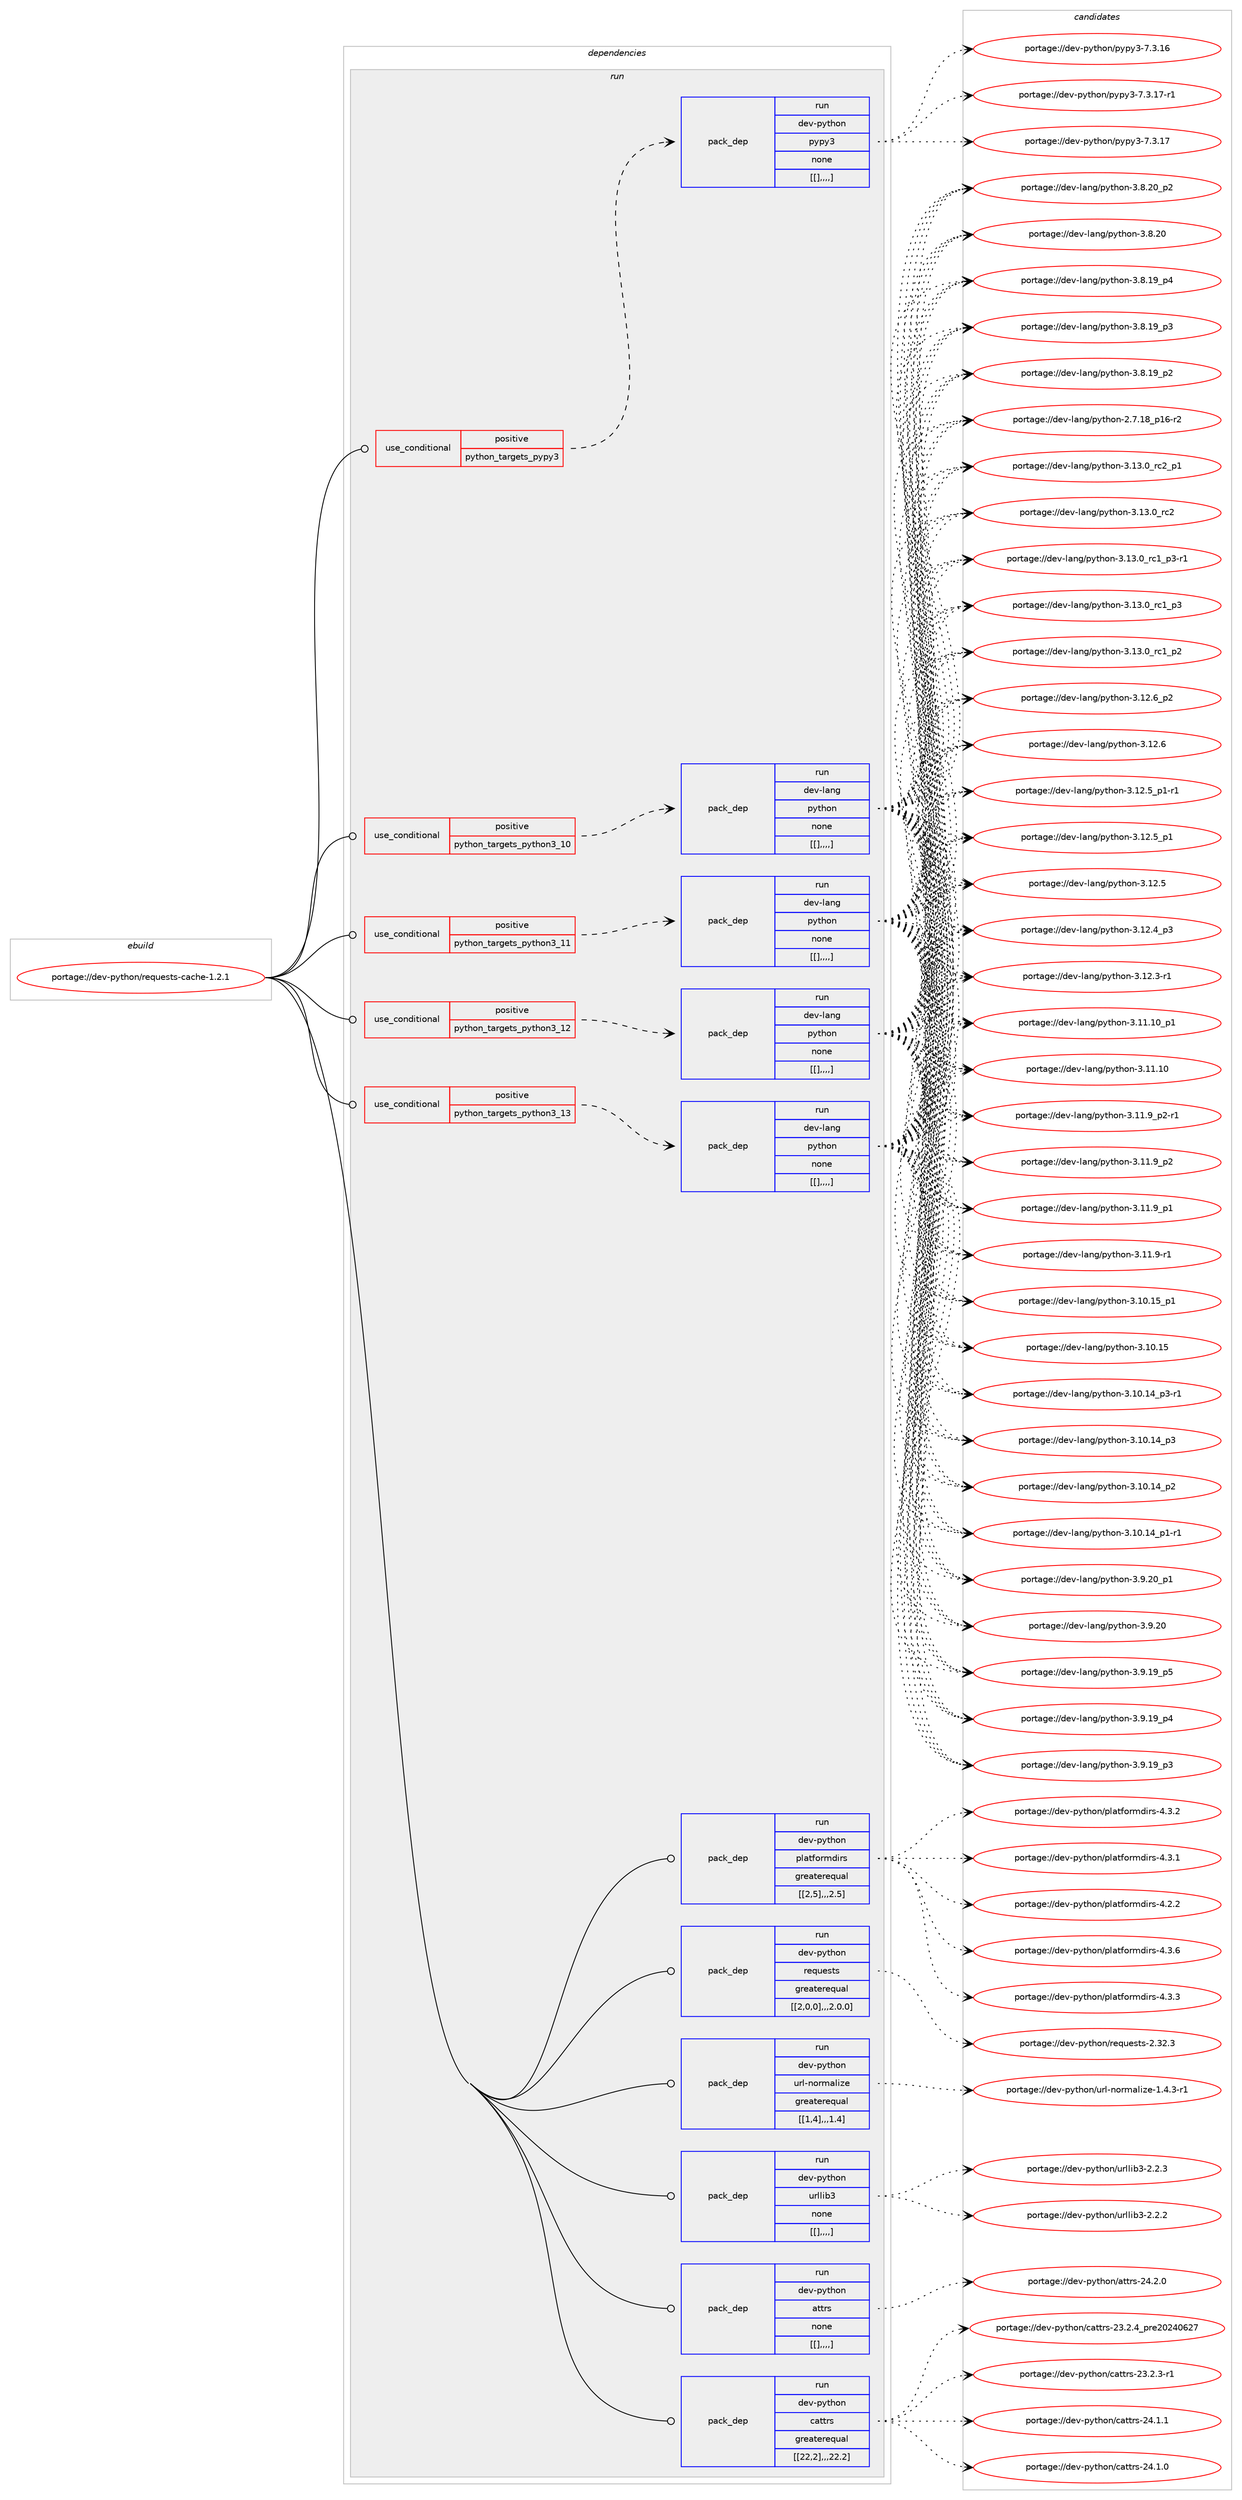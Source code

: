 digraph prolog {

# *************
# Graph options
# *************

newrank=true;
concentrate=true;
compound=true;
graph [rankdir=LR,fontname=Helvetica,fontsize=10,ranksep=1.5];#, ranksep=2.5, nodesep=0.2];
edge  [arrowhead=vee];
node  [fontname=Helvetica,fontsize=10];

# **********
# The ebuild
# **********

subgraph cluster_leftcol {
color=gray;
label=<<i>ebuild</i>>;
id [label="portage://dev-python/requests-cache-1.2.1", color=red, width=4, href="../dev-python/requests-cache-1.2.1.svg"];
}

# ****************
# The dependencies
# ****************

subgraph cluster_midcol {
color=gray;
label=<<i>dependencies</i>>;
subgraph cluster_compile {
fillcolor="#eeeeee";
style=filled;
label=<<i>compile</i>>;
}
subgraph cluster_compileandrun {
fillcolor="#eeeeee";
style=filled;
label=<<i>compile and run</i>>;
}
subgraph cluster_run {
fillcolor="#eeeeee";
style=filled;
label=<<i>run</i>>;
subgraph cond40677 {
dependency165095 [label=<<TABLE BORDER="0" CELLBORDER="1" CELLSPACING="0" CELLPADDING="4"><TR><TD ROWSPAN="3" CELLPADDING="10">use_conditional</TD></TR><TR><TD>positive</TD></TR><TR><TD>python_targets_pypy3</TD></TR></TABLE>>, shape=none, color=red];
subgraph pack123160 {
dependency165096 [label=<<TABLE BORDER="0" CELLBORDER="1" CELLSPACING="0" CELLPADDING="4" WIDTH="220"><TR><TD ROWSPAN="6" CELLPADDING="30">pack_dep</TD></TR><TR><TD WIDTH="110">run</TD></TR><TR><TD>dev-python</TD></TR><TR><TD>pypy3</TD></TR><TR><TD>none</TD></TR><TR><TD>[[],,,,]</TD></TR></TABLE>>, shape=none, color=blue];
}
dependency165095:e -> dependency165096:w [weight=20,style="dashed",arrowhead="vee"];
}
id:e -> dependency165095:w [weight=20,style="solid",arrowhead="odot"];
subgraph cond40678 {
dependency165097 [label=<<TABLE BORDER="0" CELLBORDER="1" CELLSPACING="0" CELLPADDING="4"><TR><TD ROWSPAN="3" CELLPADDING="10">use_conditional</TD></TR><TR><TD>positive</TD></TR><TR><TD>python_targets_python3_10</TD></TR></TABLE>>, shape=none, color=red];
subgraph pack123161 {
dependency165098 [label=<<TABLE BORDER="0" CELLBORDER="1" CELLSPACING="0" CELLPADDING="4" WIDTH="220"><TR><TD ROWSPAN="6" CELLPADDING="30">pack_dep</TD></TR><TR><TD WIDTH="110">run</TD></TR><TR><TD>dev-lang</TD></TR><TR><TD>python</TD></TR><TR><TD>none</TD></TR><TR><TD>[[],,,,]</TD></TR></TABLE>>, shape=none, color=blue];
}
dependency165097:e -> dependency165098:w [weight=20,style="dashed",arrowhead="vee"];
}
id:e -> dependency165097:w [weight=20,style="solid",arrowhead="odot"];
subgraph cond40679 {
dependency165099 [label=<<TABLE BORDER="0" CELLBORDER="1" CELLSPACING="0" CELLPADDING="4"><TR><TD ROWSPAN="3" CELLPADDING="10">use_conditional</TD></TR><TR><TD>positive</TD></TR><TR><TD>python_targets_python3_11</TD></TR></TABLE>>, shape=none, color=red];
subgraph pack123162 {
dependency165100 [label=<<TABLE BORDER="0" CELLBORDER="1" CELLSPACING="0" CELLPADDING="4" WIDTH="220"><TR><TD ROWSPAN="6" CELLPADDING="30">pack_dep</TD></TR><TR><TD WIDTH="110">run</TD></TR><TR><TD>dev-lang</TD></TR><TR><TD>python</TD></TR><TR><TD>none</TD></TR><TR><TD>[[],,,,]</TD></TR></TABLE>>, shape=none, color=blue];
}
dependency165099:e -> dependency165100:w [weight=20,style="dashed",arrowhead="vee"];
}
id:e -> dependency165099:w [weight=20,style="solid",arrowhead="odot"];
subgraph cond40680 {
dependency165101 [label=<<TABLE BORDER="0" CELLBORDER="1" CELLSPACING="0" CELLPADDING="4"><TR><TD ROWSPAN="3" CELLPADDING="10">use_conditional</TD></TR><TR><TD>positive</TD></TR><TR><TD>python_targets_python3_12</TD></TR></TABLE>>, shape=none, color=red];
subgraph pack123163 {
dependency165102 [label=<<TABLE BORDER="0" CELLBORDER="1" CELLSPACING="0" CELLPADDING="4" WIDTH="220"><TR><TD ROWSPAN="6" CELLPADDING="30">pack_dep</TD></TR><TR><TD WIDTH="110">run</TD></TR><TR><TD>dev-lang</TD></TR><TR><TD>python</TD></TR><TR><TD>none</TD></TR><TR><TD>[[],,,,]</TD></TR></TABLE>>, shape=none, color=blue];
}
dependency165101:e -> dependency165102:w [weight=20,style="dashed",arrowhead="vee"];
}
id:e -> dependency165101:w [weight=20,style="solid",arrowhead="odot"];
subgraph cond40681 {
dependency165103 [label=<<TABLE BORDER="0" CELLBORDER="1" CELLSPACING="0" CELLPADDING="4"><TR><TD ROWSPAN="3" CELLPADDING="10">use_conditional</TD></TR><TR><TD>positive</TD></TR><TR><TD>python_targets_python3_13</TD></TR></TABLE>>, shape=none, color=red];
subgraph pack123164 {
dependency165104 [label=<<TABLE BORDER="0" CELLBORDER="1" CELLSPACING="0" CELLPADDING="4" WIDTH="220"><TR><TD ROWSPAN="6" CELLPADDING="30">pack_dep</TD></TR><TR><TD WIDTH="110">run</TD></TR><TR><TD>dev-lang</TD></TR><TR><TD>python</TD></TR><TR><TD>none</TD></TR><TR><TD>[[],,,,]</TD></TR></TABLE>>, shape=none, color=blue];
}
dependency165103:e -> dependency165104:w [weight=20,style="dashed",arrowhead="vee"];
}
id:e -> dependency165103:w [weight=20,style="solid",arrowhead="odot"];
subgraph pack123165 {
dependency165105 [label=<<TABLE BORDER="0" CELLBORDER="1" CELLSPACING="0" CELLPADDING="4" WIDTH="220"><TR><TD ROWSPAN="6" CELLPADDING="30">pack_dep</TD></TR><TR><TD WIDTH="110">run</TD></TR><TR><TD>dev-python</TD></TR><TR><TD>attrs</TD></TR><TR><TD>none</TD></TR><TR><TD>[[],,,,]</TD></TR></TABLE>>, shape=none, color=blue];
}
id:e -> dependency165105:w [weight=20,style="solid",arrowhead="odot"];
subgraph pack123166 {
dependency165106 [label=<<TABLE BORDER="0" CELLBORDER="1" CELLSPACING="0" CELLPADDING="4" WIDTH="220"><TR><TD ROWSPAN="6" CELLPADDING="30">pack_dep</TD></TR><TR><TD WIDTH="110">run</TD></TR><TR><TD>dev-python</TD></TR><TR><TD>cattrs</TD></TR><TR><TD>greaterequal</TD></TR><TR><TD>[[22,2],,,22.2]</TD></TR></TABLE>>, shape=none, color=blue];
}
id:e -> dependency165106:w [weight=20,style="solid",arrowhead="odot"];
subgraph pack123167 {
dependency165107 [label=<<TABLE BORDER="0" CELLBORDER="1" CELLSPACING="0" CELLPADDING="4" WIDTH="220"><TR><TD ROWSPAN="6" CELLPADDING="30">pack_dep</TD></TR><TR><TD WIDTH="110">run</TD></TR><TR><TD>dev-python</TD></TR><TR><TD>platformdirs</TD></TR><TR><TD>greaterequal</TD></TR><TR><TD>[[2,5],,,2.5]</TD></TR></TABLE>>, shape=none, color=blue];
}
id:e -> dependency165107:w [weight=20,style="solid",arrowhead="odot"];
subgraph pack123168 {
dependency165108 [label=<<TABLE BORDER="0" CELLBORDER="1" CELLSPACING="0" CELLPADDING="4" WIDTH="220"><TR><TD ROWSPAN="6" CELLPADDING="30">pack_dep</TD></TR><TR><TD WIDTH="110">run</TD></TR><TR><TD>dev-python</TD></TR><TR><TD>requests</TD></TR><TR><TD>greaterequal</TD></TR><TR><TD>[[2,0,0],,,2.0.0]</TD></TR></TABLE>>, shape=none, color=blue];
}
id:e -> dependency165108:w [weight=20,style="solid",arrowhead="odot"];
subgraph pack123169 {
dependency165109 [label=<<TABLE BORDER="0" CELLBORDER="1" CELLSPACING="0" CELLPADDING="4" WIDTH="220"><TR><TD ROWSPAN="6" CELLPADDING="30">pack_dep</TD></TR><TR><TD WIDTH="110">run</TD></TR><TR><TD>dev-python</TD></TR><TR><TD>url-normalize</TD></TR><TR><TD>greaterequal</TD></TR><TR><TD>[[1,4],,,1.4]</TD></TR></TABLE>>, shape=none, color=blue];
}
id:e -> dependency165109:w [weight=20,style="solid",arrowhead="odot"];
subgraph pack123170 {
dependency165110 [label=<<TABLE BORDER="0" CELLBORDER="1" CELLSPACING="0" CELLPADDING="4" WIDTH="220"><TR><TD ROWSPAN="6" CELLPADDING="30">pack_dep</TD></TR><TR><TD WIDTH="110">run</TD></TR><TR><TD>dev-python</TD></TR><TR><TD>urllib3</TD></TR><TR><TD>none</TD></TR><TR><TD>[[],,,,]</TD></TR></TABLE>>, shape=none, color=blue];
}
id:e -> dependency165110:w [weight=20,style="solid",arrowhead="odot"];
}
}

# **************
# The candidates
# **************

subgraph cluster_choices {
rank=same;
color=gray;
label=<<i>candidates</i>>;

subgraph choice123160 {
color=black;
nodesep=1;
choice100101118451121211161041111104711212111212151455546514649554511449 [label="portage://dev-python/pypy3-7.3.17-r1", color=red, width=4,href="../dev-python/pypy3-7.3.17-r1.svg"];
choice10010111845112121116104111110471121211121215145554651464955 [label="portage://dev-python/pypy3-7.3.17", color=red, width=4,href="../dev-python/pypy3-7.3.17.svg"];
choice10010111845112121116104111110471121211121215145554651464954 [label="portage://dev-python/pypy3-7.3.16", color=red, width=4,href="../dev-python/pypy3-7.3.16.svg"];
dependency165096:e -> choice100101118451121211161041111104711212111212151455546514649554511449:w [style=dotted,weight="100"];
dependency165096:e -> choice10010111845112121116104111110471121211121215145554651464955:w [style=dotted,weight="100"];
dependency165096:e -> choice10010111845112121116104111110471121211121215145554651464954:w [style=dotted,weight="100"];
}
subgraph choice123161 {
color=black;
nodesep=1;
choice100101118451089711010347112121116104111110455146495146489511499509511249 [label="portage://dev-lang/python-3.13.0_rc2_p1", color=red, width=4,href="../dev-lang/python-3.13.0_rc2_p1.svg"];
choice10010111845108971101034711212111610411111045514649514648951149950 [label="portage://dev-lang/python-3.13.0_rc2", color=red, width=4,href="../dev-lang/python-3.13.0_rc2.svg"];
choice1001011184510897110103471121211161041111104551464951464895114994995112514511449 [label="portage://dev-lang/python-3.13.0_rc1_p3-r1", color=red, width=4,href="../dev-lang/python-3.13.0_rc1_p3-r1.svg"];
choice100101118451089711010347112121116104111110455146495146489511499499511251 [label="portage://dev-lang/python-3.13.0_rc1_p3", color=red, width=4,href="../dev-lang/python-3.13.0_rc1_p3.svg"];
choice100101118451089711010347112121116104111110455146495146489511499499511250 [label="portage://dev-lang/python-3.13.0_rc1_p2", color=red, width=4,href="../dev-lang/python-3.13.0_rc1_p2.svg"];
choice100101118451089711010347112121116104111110455146495046549511250 [label="portage://dev-lang/python-3.12.6_p2", color=red, width=4,href="../dev-lang/python-3.12.6_p2.svg"];
choice10010111845108971101034711212111610411111045514649504654 [label="portage://dev-lang/python-3.12.6", color=red, width=4,href="../dev-lang/python-3.12.6.svg"];
choice1001011184510897110103471121211161041111104551464950465395112494511449 [label="portage://dev-lang/python-3.12.5_p1-r1", color=red, width=4,href="../dev-lang/python-3.12.5_p1-r1.svg"];
choice100101118451089711010347112121116104111110455146495046539511249 [label="portage://dev-lang/python-3.12.5_p1", color=red, width=4,href="../dev-lang/python-3.12.5_p1.svg"];
choice10010111845108971101034711212111610411111045514649504653 [label="portage://dev-lang/python-3.12.5", color=red, width=4,href="../dev-lang/python-3.12.5.svg"];
choice100101118451089711010347112121116104111110455146495046529511251 [label="portage://dev-lang/python-3.12.4_p3", color=red, width=4,href="../dev-lang/python-3.12.4_p3.svg"];
choice100101118451089711010347112121116104111110455146495046514511449 [label="portage://dev-lang/python-3.12.3-r1", color=red, width=4,href="../dev-lang/python-3.12.3-r1.svg"];
choice10010111845108971101034711212111610411111045514649494649489511249 [label="portage://dev-lang/python-3.11.10_p1", color=red, width=4,href="../dev-lang/python-3.11.10_p1.svg"];
choice1001011184510897110103471121211161041111104551464949464948 [label="portage://dev-lang/python-3.11.10", color=red, width=4,href="../dev-lang/python-3.11.10.svg"];
choice1001011184510897110103471121211161041111104551464949465795112504511449 [label="portage://dev-lang/python-3.11.9_p2-r1", color=red, width=4,href="../dev-lang/python-3.11.9_p2-r1.svg"];
choice100101118451089711010347112121116104111110455146494946579511250 [label="portage://dev-lang/python-3.11.9_p2", color=red, width=4,href="../dev-lang/python-3.11.9_p2.svg"];
choice100101118451089711010347112121116104111110455146494946579511249 [label="portage://dev-lang/python-3.11.9_p1", color=red, width=4,href="../dev-lang/python-3.11.9_p1.svg"];
choice100101118451089711010347112121116104111110455146494946574511449 [label="portage://dev-lang/python-3.11.9-r1", color=red, width=4,href="../dev-lang/python-3.11.9-r1.svg"];
choice10010111845108971101034711212111610411111045514649484649539511249 [label="portage://dev-lang/python-3.10.15_p1", color=red, width=4,href="../dev-lang/python-3.10.15_p1.svg"];
choice1001011184510897110103471121211161041111104551464948464953 [label="portage://dev-lang/python-3.10.15", color=red, width=4,href="../dev-lang/python-3.10.15.svg"];
choice100101118451089711010347112121116104111110455146494846495295112514511449 [label="portage://dev-lang/python-3.10.14_p3-r1", color=red, width=4,href="../dev-lang/python-3.10.14_p3-r1.svg"];
choice10010111845108971101034711212111610411111045514649484649529511251 [label="portage://dev-lang/python-3.10.14_p3", color=red, width=4,href="../dev-lang/python-3.10.14_p3.svg"];
choice10010111845108971101034711212111610411111045514649484649529511250 [label="portage://dev-lang/python-3.10.14_p2", color=red, width=4,href="../dev-lang/python-3.10.14_p2.svg"];
choice100101118451089711010347112121116104111110455146494846495295112494511449 [label="portage://dev-lang/python-3.10.14_p1-r1", color=red, width=4,href="../dev-lang/python-3.10.14_p1-r1.svg"];
choice100101118451089711010347112121116104111110455146574650489511249 [label="portage://dev-lang/python-3.9.20_p1", color=red, width=4,href="../dev-lang/python-3.9.20_p1.svg"];
choice10010111845108971101034711212111610411111045514657465048 [label="portage://dev-lang/python-3.9.20", color=red, width=4,href="../dev-lang/python-3.9.20.svg"];
choice100101118451089711010347112121116104111110455146574649579511253 [label="portage://dev-lang/python-3.9.19_p5", color=red, width=4,href="../dev-lang/python-3.9.19_p5.svg"];
choice100101118451089711010347112121116104111110455146574649579511252 [label="portage://dev-lang/python-3.9.19_p4", color=red, width=4,href="../dev-lang/python-3.9.19_p4.svg"];
choice100101118451089711010347112121116104111110455146574649579511251 [label="portage://dev-lang/python-3.9.19_p3", color=red, width=4,href="../dev-lang/python-3.9.19_p3.svg"];
choice100101118451089711010347112121116104111110455146564650489511250 [label="portage://dev-lang/python-3.8.20_p2", color=red, width=4,href="../dev-lang/python-3.8.20_p2.svg"];
choice10010111845108971101034711212111610411111045514656465048 [label="portage://dev-lang/python-3.8.20", color=red, width=4,href="../dev-lang/python-3.8.20.svg"];
choice100101118451089711010347112121116104111110455146564649579511252 [label="portage://dev-lang/python-3.8.19_p4", color=red, width=4,href="../dev-lang/python-3.8.19_p4.svg"];
choice100101118451089711010347112121116104111110455146564649579511251 [label="portage://dev-lang/python-3.8.19_p3", color=red, width=4,href="../dev-lang/python-3.8.19_p3.svg"];
choice100101118451089711010347112121116104111110455146564649579511250 [label="portage://dev-lang/python-3.8.19_p2", color=red, width=4,href="../dev-lang/python-3.8.19_p2.svg"];
choice100101118451089711010347112121116104111110455046554649569511249544511450 [label="portage://dev-lang/python-2.7.18_p16-r2", color=red, width=4,href="../dev-lang/python-2.7.18_p16-r2.svg"];
dependency165098:e -> choice100101118451089711010347112121116104111110455146495146489511499509511249:w [style=dotted,weight="100"];
dependency165098:e -> choice10010111845108971101034711212111610411111045514649514648951149950:w [style=dotted,weight="100"];
dependency165098:e -> choice1001011184510897110103471121211161041111104551464951464895114994995112514511449:w [style=dotted,weight="100"];
dependency165098:e -> choice100101118451089711010347112121116104111110455146495146489511499499511251:w [style=dotted,weight="100"];
dependency165098:e -> choice100101118451089711010347112121116104111110455146495146489511499499511250:w [style=dotted,weight="100"];
dependency165098:e -> choice100101118451089711010347112121116104111110455146495046549511250:w [style=dotted,weight="100"];
dependency165098:e -> choice10010111845108971101034711212111610411111045514649504654:w [style=dotted,weight="100"];
dependency165098:e -> choice1001011184510897110103471121211161041111104551464950465395112494511449:w [style=dotted,weight="100"];
dependency165098:e -> choice100101118451089711010347112121116104111110455146495046539511249:w [style=dotted,weight="100"];
dependency165098:e -> choice10010111845108971101034711212111610411111045514649504653:w [style=dotted,weight="100"];
dependency165098:e -> choice100101118451089711010347112121116104111110455146495046529511251:w [style=dotted,weight="100"];
dependency165098:e -> choice100101118451089711010347112121116104111110455146495046514511449:w [style=dotted,weight="100"];
dependency165098:e -> choice10010111845108971101034711212111610411111045514649494649489511249:w [style=dotted,weight="100"];
dependency165098:e -> choice1001011184510897110103471121211161041111104551464949464948:w [style=dotted,weight="100"];
dependency165098:e -> choice1001011184510897110103471121211161041111104551464949465795112504511449:w [style=dotted,weight="100"];
dependency165098:e -> choice100101118451089711010347112121116104111110455146494946579511250:w [style=dotted,weight="100"];
dependency165098:e -> choice100101118451089711010347112121116104111110455146494946579511249:w [style=dotted,weight="100"];
dependency165098:e -> choice100101118451089711010347112121116104111110455146494946574511449:w [style=dotted,weight="100"];
dependency165098:e -> choice10010111845108971101034711212111610411111045514649484649539511249:w [style=dotted,weight="100"];
dependency165098:e -> choice1001011184510897110103471121211161041111104551464948464953:w [style=dotted,weight="100"];
dependency165098:e -> choice100101118451089711010347112121116104111110455146494846495295112514511449:w [style=dotted,weight="100"];
dependency165098:e -> choice10010111845108971101034711212111610411111045514649484649529511251:w [style=dotted,weight="100"];
dependency165098:e -> choice10010111845108971101034711212111610411111045514649484649529511250:w [style=dotted,weight="100"];
dependency165098:e -> choice100101118451089711010347112121116104111110455146494846495295112494511449:w [style=dotted,weight="100"];
dependency165098:e -> choice100101118451089711010347112121116104111110455146574650489511249:w [style=dotted,weight="100"];
dependency165098:e -> choice10010111845108971101034711212111610411111045514657465048:w [style=dotted,weight="100"];
dependency165098:e -> choice100101118451089711010347112121116104111110455146574649579511253:w [style=dotted,weight="100"];
dependency165098:e -> choice100101118451089711010347112121116104111110455146574649579511252:w [style=dotted,weight="100"];
dependency165098:e -> choice100101118451089711010347112121116104111110455146574649579511251:w [style=dotted,weight="100"];
dependency165098:e -> choice100101118451089711010347112121116104111110455146564650489511250:w [style=dotted,weight="100"];
dependency165098:e -> choice10010111845108971101034711212111610411111045514656465048:w [style=dotted,weight="100"];
dependency165098:e -> choice100101118451089711010347112121116104111110455146564649579511252:w [style=dotted,weight="100"];
dependency165098:e -> choice100101118451089711010347112121116104111110455146564649579511251:w [style=dotted,weight="100"];
dependency165098:e -> choice100101118451089711010347112121116104111110455146564649579511250:w [style=dotted,weight="100"];
dependency165098:e -> choice100101118451089711010347112121116104111110455046554649569511249544511450:w [style=dotted,weight="100"];
}
subgraph choice123162 {
color=black;
nodesep=1;
choice100101118451089711010347112121116104111110455146495146489511499509511249 [label="portage://dev-lang/python-3.13.0_rc2_p1", color=red, width=4,href="../dev-lang/python-3.13.0_rc2_p1.svg"];
choice10010111845108971101034711212111610411111045514649514648951149950 [label="portage://dev-lang/python-3.13.0_rc2", color=red, width=4,href="../dev-lang/python-3.13.0_rc2.svg"];
choice1001011184510897110103471121211161041111104551464951464895114994995112514511449 [label="portage://dev-lang/python-3.13.0_rc1_p3-r1", color=red, width=4,href="../dev-lang/python-3.13.0_rc1_p3-r1.svg"];
choice100101118451089711010347112121116104111110455146495146489511499499511251 [label="portage://dev-lang/python-3.13.0_rc1_p3", color=red, width=4,href="../dev-lang/python-3.13.0_rc1_p3.svg"];
choice100101118451089711010347112121116104111110455146495146489511499499511250 [label="portage://dev-lang/python-3.13.0_rc1_p2", color=red, width=4,href="../dev-lang/python-3.13.0_rc1_p2.svg"];
choice100101118451089711010347112121116104111110455146495046549511250 [label="portage://dev-lang/python-3.12.6_p2", color=red, width=4,href="../dev-lang/python-3.12.6_p2.svg"];
choice10010111845108971101034711212111610411111045514649504654 [label="portage://dev-lang/python-3.12.6", color=red, width=4,href="../dev-lang/python-3.12.6.svg"];
choice1001011184510897110103471121211161041111104551464950465395112494511449 [label="portage://dev-lang/python-3.12.5_p1-r1", color=red, width=4,href="../dev-lang/python-3.12.5_p1-r1.svg"];
choice100101118451089711010347112121116104111110455146495046539511249 [label="portage://dev-lang/python-3.12.5_p1", color=red, width=4,href="../dev-lang/python-3.12.5_p1.svg"];
choice10010111845108971101034711212111610411111045514649504653 [label="portage://dev-lang/python-3.12.5", color=red, width=4,href="../dev-lang/python-3.12.5.svg"];
choice100101118451089711010347112121116104111110455146495046529511251 [label="portage://dev-lang/python-3.12.4_p3", color=red, width=4,href="../dev-lang/python-3.12.4_p3.svg"];
choice100101118451089711010347112121116104111110455146495046514511449 [label="portage://dev-lang/python-3.12.3-r1", color=red, width=4,href="../dev-lang/python-3.12.3-r1.svg"];
choice10010111845108971101034711212111610411111045514649494649489511249 [label="portage://dev-lang/python-3.11.10_p1", color=red, width=4,href="../dev-lang/python-3.11.10_p1.svg"];
choice1001011184510897110103471121211161041111104551464949464948 [label="portage://dev-lang/python-3.11.10", color=red, width=4,href="../dev-lang/python-3.11.10.svg"];
choice1001011184510897110103471121211161041111104551464949465795112504511449 [label="portage://dev-lang/python-3.11.9_p2-r1", color=red, width=4,href="../dev-lang/python-3.11.9_p2-r1.svg"];
choice100101118451089711010347112121116104111110455146494946579511250 [label="portage://dev-lang/python-3.11.9_p2", color=red, width=4,href="../dev-lang/python-3.11.9_p2.svg"];
choice100101118451089711010347112121116104111110455146494946579511249 [label="portage://dev-lang/python-3.11.9_p1", color=red, width=4,href="../dev-lang/python-3.11.9_p1.svg"];
choice100101118451089711010347112121116104111110455146494946574511449 [label="portage://dev-lang/python-3.11.9-r1", color=red, width=4,href="../dev-lang/python-3.11.9-r1.svg"];
choice10010111845108971101034711212111610411111045514649484649539511249 [label="portage://dev-lang/python-3.10.15_p1", color=red, width=4,href="../dev-lang/python-3.10.15_p1.svg"];
choice1001011184510897110103471121211161041111104551464948464953 [label="portage://dev-lang/python-3.10.15", color=red, width=4,href="../dev-lang/python-3.10.15.svg"];
choice100101118451089711010347112121116104111110455146494846495295112514511449 [label="portage://dev-lang/python-3.10.14_p3-r1", color=red, width=4,href="../dev-lang/python-3.10.14_p3-r1.svg"];
choice10010111845108971101034711212111610411111045514649484649529511251 [label="portage://dev-lang/python-3.10.14_p3", color=red, width=4,href="../dev-lang/python-3.10.14_p3.svg"];
choice10010111845108971101034711212111610411111045514649484649529511250 [label="portage://dev-lang/python-3.10.14_p2", color=red, width=4,href="../dev-lang/python-3.10.14_p2.svg"];
choice100101118451089711010347112121116104111110455146494846495295112494511449 [label="portage://dev-lang/python-3.10.14_p1-r1", color=red, width=4,href="../dev-lang/python-3.10.14_p1-r1.svg"];
choice100101118451089711010347112121116104111110455146574650489511249 [label="portage://dev-lang/python-3.9.20_p1", color=red, width=4,href="../dev-lang/python-3.9.20_p1.svg"];
choice10010111845108971101034711212111610411111045514657465048 [label="portage://dev-lang/python-3.9.20", color=red, width=4,href="../dev-lang/python-3.9.20.svg"];
choice100101118451089711010347112121116104111110455146574649579511253 [label="portage://dev-lang/python-3.9.19_p5", color=red, width=4,href="../dev-lang/python-3.9.19_p5.svg"];
choice100101118451089711010347112121116104111110455146574649579511252 [label="portage://dev-lang/python-3.9.19_p4", color=red, width=4,href="../dev-lang/python-3.9.19_p4.svg"];
choice100101118451089711010347112121116104111110455146574649579511251 [label="portage://dev-lang/python-3.9.19_p3", color=red, width=4,href="../dev-lang/python-3.9.19_p3.svg"];
choice100101118451089711010347112121116104111110455146564650489511250 [label="portage://dev-lang/python-3.8.20_p2", color=red, width=4,href="../dev-lang/python-3.8.20_p2.svg"];
choice10010111845108971101034711212111610411111045514656465048 [label="portage://dev-lang/python-3.8.20", color=red, width=4,href="../dev-lang/python-3.8.20.svg"];
choice100101118451089711010347112121116104111110455146564649579511252 [label="portage://dev-lang/python-3.8.19_p4", color=red, width=4,href="../dev-lang/python-3.8.19_p4.svg"];
choice100101118451089711010347112121116104111110455146564649579511251 [label="portage://dev-lang/python-3.8.19_p3", color=red, width=4,href="../dev-lang/python-3.8.19_p3.svg"];
choice100101118451089711010347112121116104111110455146564649579511250 [label="portage://dev-lang/python-3.8.19_p2", color=red, width=4,href="../dev-lang/python-3.8.19_p2.svg"];
choice100101118451089711010347112121116104111110455046554649569511249544511450 [label="portage://dev-lang/python-2.7.18_p16-r2", color=red, width=4,href="../dev-lang/python-2.7.18_p16-r2.svg"];
dependency165100:e -> choice100101118451089711010347112121116104111110455146495146489511499509511249:w [style=dotted,weight="100"];
dependency165100:e -> choice10010111845108971101034711212111610411111045514649514648951149950:w [style=dotted,weight="100"];
dependency165100:e -> choice1001011184510897110103471121211161041111104551464951464895114994995112514511449:w [style=dotted,weight="100"];
dependency165100:e -> choice100101118451089711010347112121116104111110455146495146489511499499511251:w [style=dotted,weight="100"];
dependency165100:e -> choice100101118451089711010347112121116104111110455146495146489511499499511250:w [style=dotted,weight="100"];
dependency165100:e -> choice100101118451089711010347112121116104111110455146495046549511250:w [style=dotted,weight="100"];
dependency165100:e -> choice10010111845108971101034711212111610411111045514649504654:w [style=dotted,weight="100"];
dependency165100:e -> choice1001011184510897110103471121211161041111104551464950465395112494511449:w [style=dotted,weight="100"];
dependency165100:e -> choice100101118451089711010347112121116104111110455146495046539511249:w [style=dotted,weight="100"];
dependency165100:e -> choice10010111845108971101034711212111610411111045514649504653:w [style=dotted,weight="100"];
dependency165100:e -> choice100101118451089711010347112121116104111110455146495046529511251:w [style=dotted,weight="100"];
dependency165100:e -> choice100101118451089711010347112121116104111110455146495046514511449:w [style=dotted,weight="100"];
dependency165100:e -> choice10010111845108971101034711212111610411111045514649494649489511249:w [style=dotted,weight="100"];
dependency165100:e -> choice1001011184510897110103471121211161041111104551464949464948:w [style=dotted,weight="100"];
dependency165100:e -> choice1001011184510897110103471121211161041111104551464949465795112504511449:w [style=dotted,weight="100"];
dependency165100:e -> choice100101118451089711010347112121116104111110455146494946579511250:w [style=dotted,weight="100"];
dependency165100:e -> choice100101118451089711010347112121116104111110455146494946579511249:w [style=dotted,weight="100"];
dependency165100:e -> choice100101118451089711010347112121116104111110455146494946574511449:w [style=dotted,weight="100"];
dependency165100:e -> choice10010111845108971101034711212111610411111045514649484649539511249:w [style=dotted,weight="100"];
dependency165100:e -> choice1001011184510897110103471121211161041111104551464948464953:w [style=dotted,weight="100"];
dependency165100:e -> choice100101118451089711010347112121116104111110455146494846495295112514511449:w [style=dotted,weight="100"];
dependency165100:e -> choice10010111845108971101034711212111610411111045514649484649529511251:w [style=dotted,weight="100"];
dependency165100:e -> choice10010111845108971101034711212111610411111045514649484649529511250:w [style=dotted,weight="100"];
dependency165100:e -> choice100101118451089711010347112121116104111110455146494846495295112494511449:w [style=dotted,weight="100"];
dependency165100:e -> choice100101118451089711010347112121116104111110455146574650489511249:w [style=dotted,weight="100"];
dependency165100:e -> choice10010111845108971101034711212111610411111045514657465048:w [style=dotted,weight="100"];
dependency165100:e -> choice100101118451089711010347112121116104111110455146574649579511253:w [style=dotted,weight="100"];
dependency165100:e -> choice100101118451089711010347112121116104111110455146574649579511252:w [style=dotted,weight="100"];
dependency165100:e -> choice100101118451089711010347112121116104111110455146574649579511251:w [style=dotted,weight="100"];
dependency165100:e -> choice100101118451089711010347112121116104111110455146564650489511250:w [style=dotted,weight="100"];
dependency165100:e -> choice10010111845108971101034711212111610411111045514656465048:w [style=dotted,weight="100"];
dependency165100:e -> choice100101118451089711010347112121116104111110455146564649579511252:w [style=dotted,weight="100"];
dependency165100:e -> choice100101118451089711010347112121116104111110455146564649579511251:w [style=dotted,weight="100"];
dependency165100:e -> choice100101118451089711010347112121116104111110455146564649579511250:w [style=dotted,weight="100"];
dependency165100:e -> choice100101118451089711010347112121116104111110455046554649569511249544511450:w [style=dotted,weight="100"];
}
subgraph choice123163 {
color=black;
nodesep=1;
choice100101118451089711010347112121116104111110455146495146489511499509511249 [label="portage://dev-lang/python-3.13.0_rc2_p1", color=red, width=4,href="../dev-lang/python-3.13.0_rc2_p1.svg"];
choice10010111845108971101034711212111610411111045514649514648951149950 [label="portage://dev-lang/python-3.13.0_rc2", color=red, width=4,href="../dev-lang/python-3.13.0_rc2.svg"];
choice1001011184510897110103471121211161041111104551464951464895114994995112514511449 [label="portage://dev-lang/python-3.13.0_rc1_p3-r1", color=red, width=4,href="../dev-lang/python-3.13.0_rc1_p3-r1.svg"];
choice100101118451089711010347112121116104111110455146495146489511499499511251 [label="portage://dev-lang/python-3.13.0_rc1_p3", color=red, width=4,href="../dev-lang/python-3.13.0_rc1_p3.svg"];
choice100101118451089711010347112121116104111110455146495146489511499499511250 [label="portage://dev-lang/python-3.13.0_rc1_p2", color=red, width=4,href="../dev-lang/python-3.13.0_rc1_p2.svg"];
choice100101118451089711010347112121116104111110455146495046549511250 [label="portage://dev-lang/python-3.12.6_p2", color=red, width=4,href="../dev-lang/python-3.12.6_p2.svg"];
choice10010111845108971101034711212111610411111045514649504654 [label="portage://dev-lang/python-3.12.6", color=red, width=4,href="../dev-lang/python-3.12.6.svg"];
choice1001011184510897110103471121211161041111104551464950465395112494511449 [label="portage://dev-lang/python-3.12.5_p1-r1", color=red, width=4,href="../dev-lang/python-3.12.5_p1-r1.svg"];
choice100101118451089711010347112121116104111110455146495046539511249 [label="portage://dev-lang/python-3.12.5_p1", color=red, width=4,href="../dev-lang/python-3.12.5_p1.svg"];
choice10010111845108971101034711212111610411111045514649504653 [label="portage://dev-lang/python-3.12.5", color=red, width=4,href="../dev-lang/python-3.12.5.svg"];
choice100101118451089711010347112121116104111110455146495046529511251 [label="portage://dev-lang/python-3.12.4_p3", color=red, width=4,href="../dev-lang/python-3.12.4_p3.svg"];
choice100101118451089711010347112121116104111110455146495046514511449 [label="portage://dev-lang/python-3.12.3-r1", color=red, width=4,href="../dev-lang/python-3.12.3-r1.svg"];
choice10010111845108971101034711212111610411111045514649494649489511249 [label="portage://dev-lang/python-3.11.10_p1", color=red, width=4,href="../dev-lang/python-3.11.10_p1.svg"];
choice1001011184510897110103471121211161041111104551464949464948 [label="portage://dev-lang/python-3.11.10", color=red, width=4,href="../dev-lang/python-3.11.10.svg"];
choice1001011184510897110103471121211161041111104551464949465795112504511449 [label="portage://dev-lang/python-3.11.9_p2-r1", color=red, width=4,href="../dev-lang/python-3.11.9_p2-r1.svg"];
choice100101118451089711010347112121116104111110455146494946579511250 [label="portage://dev-lang/python-3.11.9_p2", color=red, width=4,href="../dev-lang/python-3.11.9_p2.svg"];
choice100101118451089711010347112121116104111110455146494946579511249 [label="portage://dev-lang/python-3.11.9_p1", color=red, width=4,href="../dev-lang/python-3.11.9_p1.svg"];
choice100101118451089711010347112121116104111110455146494946574511449 [label="portage://dev-lang/python-3.11.9-r1", color=red, width=4,href="../dev-lang/python-3.11.9-r1.svg"];
choice10010111845108971101034711212111610411111045514649484649539511249 [label="portage://dev-lang/python-3.10.15_p1", color=red, width=4,href="../dev-lang/python-3.10.15_p1.svg"];
choice1001011184510897110103471121211161041111104551464948464953 [label="portage://dev-lang/python-3.10.15", color=red, width=4,href="../dev-lang/python-3.10.15.svg"];
choice100101118451089711010347112121116104111110455146494846495295112514511449 [label="portage://dev-lang/python-3.10.14_p3-r1", color=red, width=4,href="../dev-lang/python-3.10.14_p3-r1.svg"];
choice10010111845108971101034711212111610411111045514649484649529511251 [label="portage://dev-lang/python-3.10.14_p3", color=red, width=4,href="../dev-lang/python-3.10.14_p3.svg"];
choice10010111845108971101034711212111610411111045514649484649529511250 [label="portage://dev-lang/python-3.10.14_p2", color=red, width=4,href="../dev-lang/python-3.10.14_p2.svg"];
choice100101118451089711010347112121116104111110455146494846495295112494511449 [label="portage://dev-lang/python-3.10.14_p1-r1", color=red, width=4,href="../dev-lang/python-3.10.14_p1-r1.svg"];
choice100101118451089711010347112121116104111110455146574650489511249 [label="portage://dev-lang/python-3.9.20_p1", color=red, width=4,href="../dev-lang/python-3.9.20_p1.svg"];
choice10010111845108971101034711212111610411111045514657465048 [label="portage://dev-lang/python-3.9.20", color=red, width=4,href="../dev-lang/python-3.9.20.svg"];
choice100101118451089711010347112121116104111110455146574649579511253 [label="portage://dev-lang/python-3.9.19_p5", color=red, width=4,href="../dev-lang/python-3.9.19_p5.svg"];
choice100101118451089711010347112121116104111110455146574649579511252 [label="portage://dev-lang/python-3.9.19_p4", color=red, width=4,href="../dev-lang/python-3.9.19_p4.svg"];
choice100101118451089711010347112121116104111110455146574649579511251 [label="portage://dev-lang/python-3.9.19_p3", color=red, width=4,href="../dev-lang/python-3.9.19_p3.svg"];
choice100101118451089711010347112121116104111110455146564650489511250 [label="portage://dev-lang/python-3.8.20_p2", color=red, width=4,href="../dev-lang/python-3.8.20_p2.svg"];
choice10010111845108971101034711212111610411111045514656465048 [label="portage://dev-lang/python-3.8.20", color=red, width=4,href="../dev-lang/python-3.8.20.svg"];
choice100101118451089711010347112121116104111110455146564649579511252 [label="portage://dev-lang/python-3.8.19_p4", color=red, width=4,href="../dev-lang/python-3.8.19_p4.svg"];
choice100101118451089711010347112121116104111110455146564649579511251 [label="portage://dev-lang/python-3.8.19_p3", color=red, width=4,href="../dev-lang/python-3.8.19_p3.svg"];
choice100101118451089711010347112121116104111110455146564649579511250 [label="portage://dev-lang/python-3.8.19_p2", color=red, width=4,href="../dev-lang/python-3.8.19_p2.svg"];
choice100101118451089711010347112121116104111110455046554649569511249544511450 [label="portage://dev-lang/python-2.7.18_p16-r2", color=red, width=4,href="../dev-lang/python-2.7.18_p16-r2.svg"];
dependency165102:e -> choice100101118451089711010347112121116104111110455146495146489511499509511249:w [style=dotted,weight="100"];
dependency165102:e -> choice10010111845108971101034711212111610411111045514649514648951149950:w [style=dotted,weight="100"];
dependency165102:e -> choice1001011184510897110103471121211161041111104551464951464895114994995112514511449:w [style=dotted,weight="100"];
dependency165102:e -> choice100101118451089711010347112121116104111110455146495146489511499499511251:w [style=dotted,weight="100"];
dependency165102:e -> choice100101118451089711010347112121116104111110455146495146489511499499511250:w [style=dotted,weight="100"];
dependency165102:e -> choice100101118451089711010347112121116104111110455146495046549511250:w [style=dotted,weight="100"];
dependency165102:e -> choice10010111845108971101034711212111610411111045514649504654:w [style=dotted,weight="100"];
dependency165102:e -> choice1001011184510897110103471121211161041111104551464950465395112494511449:w [style=dotted,weight="100"];
dependency165102:e -> choice100101118451089711010347112121116104111110455146495046539511249:w [style=dotted,weight="100"];
dependency165102:e -> choice10010111845108971101034711212111610411111045514649504653:w [style=dotted,weight="100"];
dependency165102:e -> choice100101118451089711010347112121116104111110455146495046529511251:w [style=dotted,weight="100"];
dependency165102:e -> choice100101118451089711010347112121116104111110455146495046514511449:w [style=dotted,weight="100"];
dependency165102:e -> choice10010111845108971101034711212111610411111045514649494649489511249:w [style=dotted,weight="100"];
dependency165102:e -> choice1001011184510897110103471121211161041111104551464949464948:w [style=dotted,weight="100"];
dependency165102:e -> choice1001011184510897110103471121211161041111104551464949465795112504511449:w [style=dotted,weight="100"];
dependency165102:e -> choice100101118451089711010347112121116104111110455146494946579511250:w [style=dotted,weight="100"];
dependency165102:e -> choice100101118451089711010347112121116104111110455146494946579511249:w [style=dotted,weight="100"];
dependency165102:e -> choice100101118451089711010347112121116104111110455146494946574511449:w [style=dotted,weight="100"];
dependency165102:e -> choice10010111845108971101034711212111610411111045514649484649539511249:w [style=dotted,weight="100"];
dependency165102:e -> choice1001011184510897110103471121211161041111104551464948464953:w [style=dotted,weight="100"];
dependency165102:e -> choice100101118451089711010347112121116104111110455146494846495295112514511449:w [style=dotted,weight="100"];
dependency165102:e -> choice10010111845108971101034711212111610411111045514649484649529511251:w [style=dotted,weight="100"];
dependency165102:e -> choice10010111845108971101034711212111610411111045514649484649529511250:w [style=dotted,weight="100"];
dependency165102:e -> choice100101118451089711010347112121116104111110455146494846495295112494511449:w [style=dotted,weight="100"];
dependency165102:e -> choice100101118451089711010347112121116104111110455146574650489511249:w [style=dotted,weight="100"];
dependency165102:e -> choice10010111845108971101034711212111610411111045514657465048:w [style=dotted,weight="100"];
dependency165102:e -> choice100101118451089711010347112121116104111110455146574649579511253:w [style=dotted,weight="100"];
dependency165102:e -> choice100101118451089711010347112121116104111110455146574649579511252:w [style=dotted,weight="100"];
dependency165102:e -> choice100101118451089711010347112121116104111110455146574649579511251:w [style=dotted,weight="100"];
dependency165102:e -> choice100101118451089711010347112121116104111110455146564650489511250:w [style=dotted,weight="100"];
dependency165102:e -> choice10010111845108971101034711212111610411111045514656465048:w [style=dotted,weight="100"];
dependency165102:e -> choice100101118451089711010347112121116104111110455146564649579511252:w [style=dotted,weight="100"];
dependency165102:e -> choice100101118451089711010347112121116104111110455146564649579511251:w [style=dotted,weight="100"];
dependency165102:e -> choice100101118451089711010347112121116104111110455146564649579511250:w [style=dotted,weight="100"];
dependency165102:e -> choice100101118451089711010347112121116104111110455046554649569511249544511450:w [style=dotted,weight="100"];
}
subgraph choice123164 {
color=black;
nodesep=1;
choice100101118451089711010347112121116104111110455146495146489511499509511249 [label="portage://dev-lang/python-3.13.0_rc2_p1", color=red, width=4,href="../dev-lang/python-3.13.0_rc2_p1.svg"];
choice10010111845108971101034711212111610411111045514649514648951149950 [label="portage://dev-lang/python-3.13.0_rc2", color=red, width=4,href="../dev-lang/python-3.13.0_rc2.svg"];
choice1001011184510897110103471121211161041111104551464951464895114994995112514511449 [label="portage://dev-lang/python-3.13.0_rc1_p3-r1", color=red, width=4,href="../dev-lang/python-3.13.0_rc1_p3-r1.svg"];
choice100101118451089711010347112121116104111110455146495146489511499499511251 [label="portage://dev-lang/python-3.13.0_rc1_p3", color=red, width=4,href="../dev-lang/python-3.13.0_rc1_p3.svg"];
choice100101118451089711010347112121116104111110455146495146489511499499511250 [label="portage://dev-lang/python-3.13.0_rc1_p2", color=red, width=4,href="../dev-lang/python-3.13.0_rc1_p2.svg"];
choice100101118451089711010347112121116104111110455146495046549511250 [label="portage://dev-lang/python-3.12.6_p2", color=red, width=4,href="../dev-lang/python-3.12.6_p2.svg"];
choice10010111845108971101034711212111610411111045514649504654 [label="portage://dev-lang/python-3.12.6", color=red, width=4,href="../dev-lang/python-3.12.6.svg"];
choice1001011184510897110103471121211161041111104551464950465395112494511449 [label="portage://dev-lang/python-3.12.5_p1-r1", color=red, width=4,href="../dev-lang/python-3.12.5_p1-r1.svg"];
choice100101118451089711010347112121116104111110455146495046539511249 [label="portage://dev-lang/python-3.12.5_p1", color=red, width=4,href="../dev-lang/python-3.12.5_p1.svg"];
choice10010111845108971101034711212111610411111045514649504653 [label="portage://dev-lang/python-3.12.5", color=red, width=4,href="../dev-lang/python-3.12.5.svg"];
choice100101118451089711010347112121116104111110455146495046529511251 [label="portage://dev-lang/python-3.12.4_p3", color=red, width=4,href="../dev-lang/python-3.12.4_p3.svg"];
choice100101118451089711010347112121116104111110455146495046514511449 [label="portage://dev-lang/python-3.12.3-r1", color=red, width=4,href="../dev-lang/python-3.12.3-r1.svg"];
choice10010111845108971101034711212111610411111045514649494649489511249 [label="portage://dev-lang/python-3.11.10_p1", color=red, width=4,href="../dev-lang/python-3.11.10_p1.svg"];
choice1001011184510897110103471121211161041111104551464949464948 [label="portage://dev-lang/python-3.11.10", color=red, width=4,href="../dev-lang/python-3.11.10.svg"];
choice1001011184510897110103471121211161041111104551464949465795112504511449 [label="portage://dev-lang/python-3.11.9_p2-r1", color=red, width=4,href="../dev-lang/python-3.11.9_p2-r1.svg"];
choice100101118451089711010347112121116104111110455146494946579511250 [label="portage://dev-lang/python-3.11.9_p2", color=red, width=4,href="../dev-lang/python-3.11.9_p2.svg"];
choice100101118451089711010347112121116104111110455146494946579511249 [label="portage://dev-lang/python-3.11.9_p1", color=red, width=4,href="../dev-lang/python-3.11.9_p1.svg"];
choice100101118451089711010347112121116104111110455146494946574511449 [label="portage://dev-lang/python-3.11.9-r1", color=red, width=4,href="../dev-lang/python-3.11.9-r1.svg"];
choice10010111845108971101034711212111610411111045514649484649539511249 [label="portage://dev-lang/python-3.10.15_p1", color=red, width=4,href="../dev-lang/python-3.10.15_p1.svg"];
choice1001011184510897110103471121211161041111104551464948464953 [label="portage://dev-lang/python-3.10.15", color=red, width=4,href="../dev-lang/python-3.10.15.svg"];
choice100101118451089711010347112121116104111110455146494846495295112514511449 [label="portage://dev-lang/python-3.10.14_p3-r1", color=red, width=4,href="../dev-lang/python-3.10.14_p3-r1.svg"];
choice10010111845108971101034711212111610411111045514649484649529511251 [label="portage://dev-lang/python-3.10.14_p3", color=red, width=4,href="../dev-lang/python-3.10.14_p3.svg"];
choice10010111845108971101034711212111610411111045514649484649529511250 [label="portage://dev-lang/python-3.10.14_p2", color=red, width=4,href="../dev-lang/python-3.10.14_p2.svg"];
choice100101118451089711010347112121116104111110455146494846495295112494511449 [label="portage://dev-lang/python-3.10.14_p1-r1", color=red, width=4,href="../dev-lang/python-3.10.14_p1-r1.svg"];
choice100101118451089711010347112121116104111110455146574650489511249 [label="portage://dev-lang/python-3.9.20_p1", color=red, width=4,href="../dev-lang/python-3.9.20_p1.svg"];
choice10010111845108971101034711212111610411111045514657465048 [label="portage://dev-lang/python-3.9.20", color=red, width=4,href="../dev-lang/python-3.9.20.svg"];
choice100101118451089711010347112121116104111110455146574649579511253 [label="portage://dev-lang/python-3.9.19_p5", color=red, width=4,href="../dev-lang/python-3.9.19_p5.svg"];
choice100101118451089711010347112121116104111110455146574649579511252 [label="portage://dev-lang/python-3.9.19_p4", color=red, width=4,href="../dev-lang/python-3.9.19_p4.svg"];
choice100101118451089711010347112121116104111110455146574649579511251 [label="portage://dev-lang/python-3.9.19_p3", color=red, width=4,href="../dev-lang/python-3.9.19_p3.svg"];
choice100101118451089711010347112121116104111110455146564650489511250 [label="portage://dev-lang/python-3.8.20_p2", color=red, width=4,href="../dev-lang/python-3.8.20_p2.svg"];
choice10010111845108971101034711212111610411111045514656465048 [label="portage://dev-lang/python-3.8.20", color=red, width=4,href="../dev-lang/python-3.8.20.svg"];
choice100101118451089711010347112121116104111110455146564649579511252 [label="portage://dev-lang/python-3.8.19_p4", color=red, width=4,href="../dev-lang/python-3.8.19_p4.svg"];
choice100101118451089711010347112121116104111110455146564649579511251 [label="portage://dev-lang/python-3.8.19_p3", color=red, width=4,href="../dev-lang/python-3.8.19_p3.svg"];
choice100101118451089711010347112121116104111110455146564649579511250 [label="portage://dev-lang/python-3.8.19_p2", color=red, width=4,href="../dev-lang/python-3.8.19_p2.svg"];
choice100101118451089711010347112121116104111110455046554649569511249544511450 [label="portage://dev-lang/python-2.7.18_p16-r2", color=red, width=4,href="../dev-lang/python-2.7.18_p16-r2.svg"];
dependency165104:e -> choice100101118451089711010347112121116104111110455146495146489511499509511249:w [style=dotted,weight="100"];
dependency165104:e -> choice10010111845108971101034711212111610411111045514649514648951149950:w [style=dotted,weight="100"];
dependency165104:e -> choice1001011184510897110103471121211161041111104551464951464895114994995112514511449:w [style=dotted,weight="100"];
dependency165104:e -> choice100101118451089711010347112121116104111110455146495146489511499499511251:w [style=dotted,weight="100"];
dependency165104:e -> choice100101118451089711010347112121116104111110455146495146489511499499511250:w [style=dotted,weight="100"];
dependency165104:e -> choice100101118451089711010347112121116104111110455146495046549511250:w [style=dotted,weight="100"];
dependency165104:e -> choice10010111845108971101034711212111610411111045514649504654:w [style=dotted,weight="100"];
dependency165104:e -> choice1001011184510897110103471121211161041111104551464950465395112494511449:w [style=dotted,weight="100"];
dependency165104:e -> choice100101118451089711010347112121116104111110455146495046539511249:w [style=dotted,weight="100"];
dependency165104:e -> choice10010111845108971101034711212111610411111045514649504653:w [style=dotted,weight="100"];
dependency165104:e -> choice100101118451089711010347112121116104111110455146495046529511251:w [style=dotted,weight="100"];
dependency165104:e -> choice100101118451089711010347112121116104111110455146495046514511449:w [style=dotted,weight="100"];
dependency165104:e -> choice10010111845108971101034711212111610411111045514649494649489511249:w [style=dotted,weight="100"];
dependency165104:e -> choice1001011184510897110103471121211161041111104551464949464948:w [style=dotted,weight="100"];
dependency165104:e -> choice1001011184510897110103471121211161041111104551464949465795112504511449:w [style=dotted,weight="100"];
dependency165104:e -> choice100101118451089711010347112121116104111110455146494946579511250:w [style=dotted,weight="100"];
dependency165104:e -> choice100101118451089711010347112121116104111110455146494946579511249:w [style=dotted,weight="100"];
dependency165104:e -> choice100101118451089711010347112121116104111110455146494946574511449:w [style=dotted,weight="100"];
dependency165104:e -> choice10010111845108971101034711212111610411111045514649484649539511249:w [style=dotted,weight="100"];
dependency165104:e -> choice1001011184510897110103471121211161041111104551464948464953:w [style=dotted,weight="100"];
dependency165104:e -> choice100101118451089711010347112121116104111110455146494846495295112514511449:w [style=dotted,weight="100"];
dependency165104:e -> choice10010111845108971101034711212111610411111045514649484649529511251:w [style=dotted,weight="100"];
dependency165104:e -> choice10010111845108971101034711212111610411111045514649484649529511250:w [style=dotted,weight="100"];
dependency165104:e -> choice100101118451089711010347112121116104111110455146494846495295112494511449:w [style=dotted,weight="100"];
dependency165104:e -> choice100101118451089711010347112121116104111110455146574650489511249:w [style=dotted,weight="100"];
dependency165104:e -> choice10010111845108971101034711212111610411111045514657465048:w [style=dotted,weight="100"];
dependency165104:e -> choice100101118451089711010347112121116104111110455146574649579511253:w [style=dotted,weight="100"];
dependency165104:e -> choice100101118451089711010347112121116104111110455146574649579511252:w [style=dotted,weight="100"];
dependency165104:e -> choice100101118451089711010347112121116104111110455146574649579511251:w [style=dotted,weight="100"];
dependency165104:e -> choice100101118451089711010347112121116104111110455146564650489511250:w [style=dotted,weight="100"];
dependency165104:e -> choice10010111845108971101034711212111610411111045514656465048:w [style=dotted,weight="100"];
dependency165104:e -> choice100101118451089711010347112121116104111110455146564649579511252:w [style=dotted,weight="100"];
dependency165104:e -> choice100101118451089711010347112121116104111110455146564649579511251:w [style=dotted,weight="100"];
dependency165104:e -> choice100101118451089711010347112121116104111110455146564649579511250:w [style=dotted,weight="100"];
dependency165104:e -> choice100101118451089711010347112121116104111110455046554649569511249544511450:w [style=dotted,weight="100"];
}
subgraph choice123165 {
color=black;
nodesep=1;
choice10010111845112121116104111110479711611611411545505246504648 [label="portage://dev-python/attrs-24.2.0", color=red, width=4,href="../dev-python/attrs-24.2.0.svg"];
dependency165105:e -> choice10010111845112121116104111110479711611611411545505246504648:w [style=dotted,weight="100"];
}
subgraph choice123166 {
color=black;
nodesep=1;
choice1001011184511212111610411111047999711611611411545505246494649 [label="portage://dev-python/cattrs-24.1.1", color=red, width=4,href="../dev-python/cattrs-24.1.1.svg"];
choice1001011184511212111610411111047999711611611411545505246494648 [label="portage://dev-python/cattrs-24.1.0", color=red, width=4,href="../dev-python/cattrs-24.1.0.svg"];
choice1001011184511212111610411111047999711611611411545505146504652951121141015048505248545055 [label="portage://dev-python/cattrs-23.2.4_pre20240627", color=red, width=4,href="../dev-python/cattrs-23.2.4_pre20240627.svg"];
choice10010111845112121116104111110479997116116114115455051465046514511449 [label="portage://dev-python/cattrs-23.2.3-r1", color=red, width=4,href="../dev-python/cattrs-23.2.3-r1.svg"];
dependency165106:e -> choice1001011184511212111610411111047999711611611411545505246494649:w [style=dotted,weight="100"];
dependency165106:e -> choice1001011184511212111610411111047999711611611411545505246494648:w [style=dotted,weight="100"];
dependency165106:e -> choice1001011184511212111610411111047999711611611411545505146504652951121141015048505248545055:w [style=dotted,weight="100"];
dependency165106:e -> choice10010111845112121116104111110479997116116114115455051465046514511449:w [style=dotted,weight="100"];
}
subgraph choice123167 {
color=black;
nodesep=1;
choice100101118451121211161041111104711210897116102111114109100105114115455246514654 [label="portage://dev-python/platformdirs-4.3.6", color=red, width=4,href="../dev-python/platformdirs-4.3.6.svg"];
choice100101118451121211161041111104711210897116102111114109100105114115455246514651 [label="portage://dev-python/platformdirs-4.3.3", color=red, width=4,href="../dev-python/platformdirs-4.3.3.svg"];
choice100101118451121211161041111104711210897116102111114109100105114115455246514650 [label="portage://dev-python/platformdirs-4.3.2", color=red, width=4,href="../dev-python/platformdirs-4.3.2.svg"];
choice100101118451121211161041111104711210897116102111114109100105114115455246514649 [label="portage://dev-python/platformdirs-4.3.1", color=red, width=4,href="../dev-python/platformdirs-4.3.1.svg"];
choice100101118451121211161041111104711210897116102111114109100105114115455246504650 [label="portage://dev-python/platformdirs-4.2.2", color=red, width=4,href="../dev-python/platformdirs-4.2.2.svg"];
dependency165107:e -> choice100101118451121211161041111104711210897116102111114109100105114115455246514654:w [style=dotted,weight="100"];
dependency165107:e -> choice100101118451121211161041111104711210897116102111114109100105114115455246514651:w [style=dotted,weight="100"];
dependency165107:e -> choice100101118451121211161041111104711210897116102111114109100105114115455246514650:w [style=dotted,weight="100"];
dependency165107:e -> choice100101118451121211161041111104711210897116102111114109100105114115455246514649:w [style=dotted,weight="100"];
dependency165107:e -> choice100101118451121211161041111104711210897116102111114109100105114115455246504650:w [style=dotted,weight="100"];
}
subgraph choice123168 {
color=black;
nodesep=1;
choice100101118451121211161041111104711410111311710111511611545504651504651 [label="portage://dev-python/requests-2.32.3", color=red, width=4,href="../dev-python/requests-2.32.3.svg"];
dependency165108:e -> choice100101118451121211161041111104711410111311710111511611545504651504651:w [style=dotted,weight="100"];
}
subgraph choice123169 {
color=black;
nodesep=1;
choice100101118451121211161041111104711711410845110111114109971081051221014549465246514511449 [label="portage://dev-python/url-normalize-1.4.3-r1", color=red, width=4,href="../dev-python/url-normalize-1.4.3-r1.svg"];
dependency165109:e -> choice100101118451121211161041111104711711410845110111114109971081051221014549465246514511449:w [style=dotted,weight="100"];
}
subgraph choice123170 {
color=black;
nodesep=1;
choice10010111845112121116104111110471171141081081059851455046504651 [label="portage://dev-python/urllib3-2.2.3", color=red, width=4,href="../dev-python/urllib3-2.2.3.svg"];
choice10010111845112121116104111110471171141081081059851455046504650 [label="portage://dev-python/urllib3-2.2.2", color=red, width=4,href="../dev-python/urllib3-2.2.2.svg"];
dependency165110:e -> choice10010111845112121116104111110471171141081081059851455046504651:w [style=dotted,weight="100"];
dependency165110:e -> choice10010111845112121116104111110471171141081081059851455046504650:w [style=dotted,weight="100"];
}
}

}

